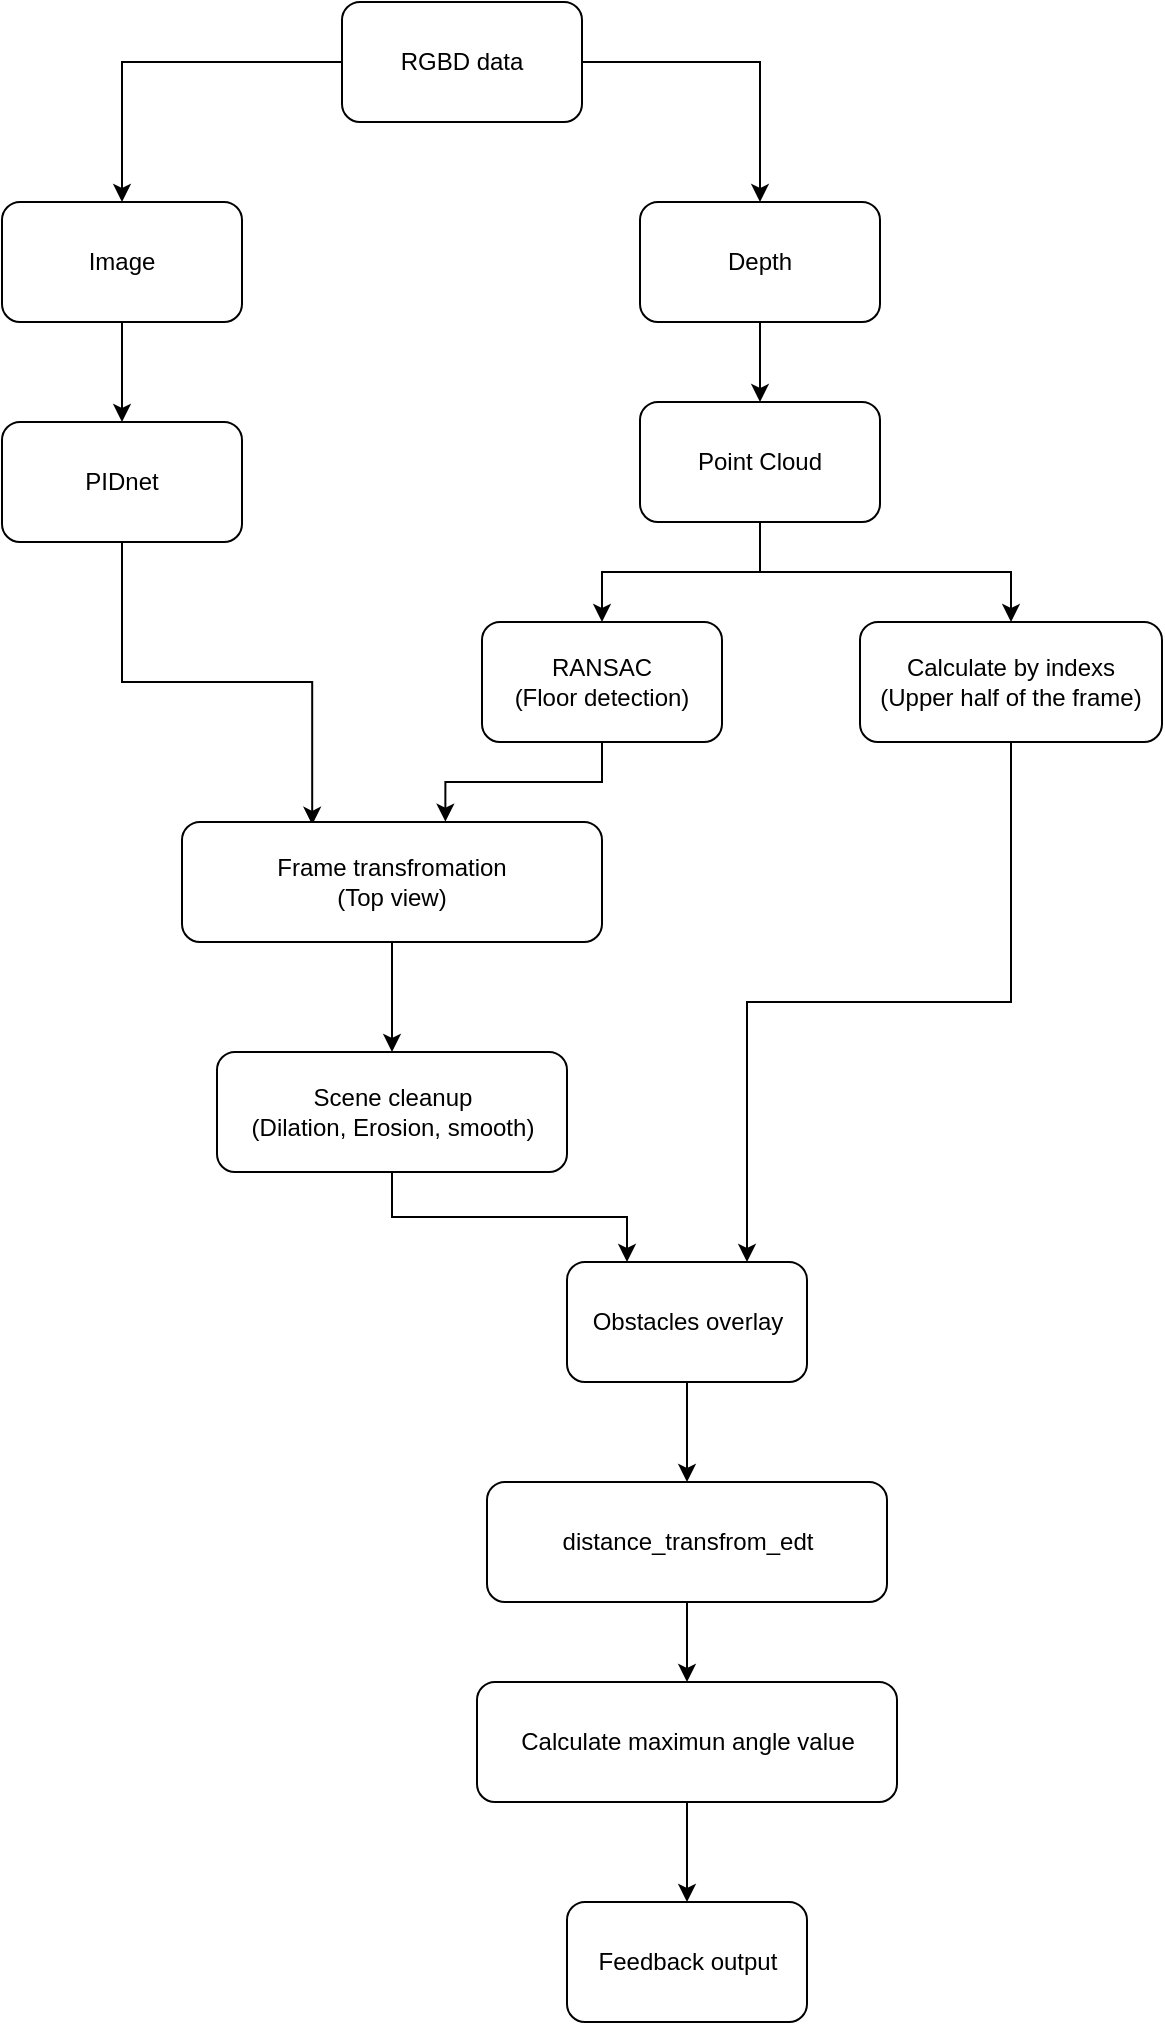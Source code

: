 <mxfile version="21.2.1" type="device">
  <diagram id="C5RBs43oDa-KdzZeNtuy" name="Page-1">
    <mxGraphModel dx="1562" dy="861" grid="1" gridSize="10" guides="1" tooltips="1" connect="1" arrows="1" fold="1" page="1" pageScale="1" pageWidth="827" pageHeight="1169" math="0" shadow="0">
      <root>
        <mxCell id="WIyWlLk6GJQsqaUBKTNV-0" />
        <mxCell id="WIyWlLk6GJQsqaUBKTNV-1" parent="WIyWlLk6GJQsqaUBKTNV-0" />
        <mxCell id="pmTqF0kCfRzBv71aw2vw-10" style="edgeStyle=orthogonalEdgeStyle;rounded=0;orthogonalLoop=1;jettySize=auto;html=1;exitX=1;exitY=0.5;exitDx=0;exitDy=0;entryX=0.5;entryY=0;entryDx=0;entryDy=0;" edge="1" parent="WIyWlLk6GJQsqaUBKTNV-1" source="pmTqF0kCfRzBv71aw2vw-0" target="pmTqF0kCfRzBv71aw2vw-3">
          <mxGeometry relative="1" as="geometry" />
        </mxCell>
        <mxCell id="pmTqF0kCfRzBv71aw2vw-11" style="edgeStyle=orthogonalEdgeStyle;rounded=0;orthogonalLoop=1;jettySize=auto;html=1;entryX=0.5;entryY=0;entryDx=0;entryDy=0;" edge="1" parent="WIyWlLk6GJQsqaUBKTNV-1" source="pmTqF0kCfRzBv71aw2vw-0" target="pmTqF0kCfRzBv71aw2vw-2">
          <mxGeometry relative="1" as="geometry" />
        </mxCell>
        <mxCell id="pmTqF0kCfRzBv71aw2vw-0" value="RGBD data" style="rounded=1;whiteSpace=wrap;html=1;" vertex="1" parent="WIyWlLk6GJQsqaUBKTNV-1">
          <mxGeometry x="200" y="60" width="120" height="60" as="geometry" />
        </mxCell>
        <mxCell id="pmTqF0kCfRzBv71aw2vw-15" style="edgeStyle=orthogonalEdgeStyle;rounded=0;orthogonalLoop=1;jettySize=auto;html=1;exitX=0.5;exitY=1;exitDx=0;exitDy=0;entryX=0.5;entryY=0;entryDx=0;entryDy=0;" edge="1" parent="WIyWlLk6GJQsqaUBKTNV-1" source="pmTqF0kCfRzBv71aw2vw-2" target="pmTqF0kCfRzBv71aw2vw-5">
          <mxGeometry relative="1" as="geometry" />
        </mxCell>
        <mxCell id="pmTqF0kCfRzBv71aw2vw-2" value="Image" style="rounded=1;whiteSpace=wrap;html=1;" vertex="1" parent="WIyWlLk6GJQsqaUBKTNV-1">
          <mxGeometry x="30" y="160" width="120" height="60" as="geometry" />
        </mxCell>
        <mxCell id="pmTqF0kCfRzBv71aw2vw-12" style="edgeStyle=orthogonalEdgeStyle;rounded=0;orthogonalLoop=1;jettySize=auto;html=1;exitX=0.5;exitY=1;exitDx=0;exitDy=0;" edge="1" parent="WIyWlLk6GJQsqaUBKTNV-1" source="pmTqF0kCfRzBv71aw2vw-3" target="pmTqF0kCfRzBv71aw2vw-4">
          <mxGeometry relative="1" as="geometry" />
        </mxCell>
        <mxCell id="pmTqF0kCfRzBv71aw2vw-3" value="Depth" style="rounded=1;whiteSpace=wrap;html=1;" vertex="1" parent="WIyWlLk6GJQsqaUBKTNV-1">
          <mxGeometry x="349" y="160" width="120" height="60" as="geometry" />
        </mxCell>
        <mxCell id="pmTqF0kCfRzBv71aw2vw-13" style="edgeStyle=orthogonalEdgeStyle;rounded=0;orthogonalLoop=1;jettySize=auto;html=1;exitX=0.5;exitY=1;exitDx=0;exitDy=0;entryX=0.5;entryY=0;entryDx=0;entryDy=0;" edge="1" parent="WIyWlLk6GJQsqaUBKTNV-1" source="pmTqF0kCfRzBv71aw2vw-4" target="pmTqF0kCfRzBv71aw2vw-9">
          <mxGeometry relative="1" as="geometry" />
        </mxCell>
        <mxCell id="pmTqF0kCfRzBv71aw2vw-14" style="edgeStyle=orthogonalEdgeStyle;rounded=0;orthogonalLoop=1;jettySize=auto;html=1;exitX=0.5;exitY=1;exitDx=0;exitDy=0;" edge="1" parent="WIyWlLk6GJQsqaUBKTNV-1" source="pmTqF0kCfRzBv71aw2vw-4" target="pmTqF0kCfRzBv71aw2vw-6">
          <mxGeometry relative="1" as="geometry" />
        </mxCell>
        <mxCell id="pmTqF0kCfRzBv71aw2vw-4" value="Point Cloud" style="rounded=1;whiteSpace=wrap;html=1;" vertex="1" parent="WIyWlLk6GJQsqaUBKTNV-1">
          <mxGeometry x="349" y="260" width="120" height="60" as="geometry" />
        </mxCell>
        <mxCell id="pmTqF0kCfRzBv71aw2vw-25" style="edgeStyle=orthogonalEdgeStyle;rounded=0;orthogonalLoop=1;jettySize=auto;html=1;exitX=0.5;exitY=1;exitDx=0;exitDy=0;entryX=0.31;entryY=0.023;entryDx=0;entryDy=0;entryPerimeter=0;" edge="1" parent="WIyWlLk6GJQsqaUBKTNV-1" source="pmTqF0kCfRzBv71aw2vw-5" target="pmTqF0kCfRzBv71aw2vw-17">
          <mxGeometry relative="1" as="geometry" />
        </mxCell>
        <mxCell id="pmTqF0kCfRzBv71aw2vw-5" value="PIDnet" style="rounded=1;whiteSpace=wrap;html=1;" vertex="1" parent="WIyWlLk6GJQsqaUBKTNV-1">
          <mxGeometry x="30" y="270" width="120" height="60" as="geometry" />
        </mxCell>
        <mxCell id="pmTqF0kCfRzBv71aw2vw-31" style="edgeStyle=orthogonalEdgeStyle;rounded=0;orthogonalLoop=1;jettySize=auto;html=1;exitX=0.5;exitY=1;exitDx=0;exitDy=0;entryX=0.75;entryY=0;entryDx=0;entryDy=0;" edge="1" parent="WIyWlLk6GJQsqaUBKTNV-1" source="pmTqF0kCfRzBv71aw2vw-6" target="pmTqF0kCfRzBv71aw2vw-29">
          <mxGeometry relative="1" as="geometry" />
        </mxCell>
        <mxCell id="pmTqF0kCfRzBv71aw2vw-6" value="Calculate by indexs&lt;br&gt;(Upper half of the frame)" style="rounded=1;whiteSpace=wrap;html=1;" vertex="1" parent="WIyWlLk6GJQsqaUBKTNV-1">
          <mxGeometry x="459" y="370" width="151" height="60" as="geometry" />
        </mxCell>
        <mxCell id="pmTqF0kCfRzBv71aw2vw-26" style="edgeStyle=orthogonalEdgeStyle;rounded=0;orthogonalLoop=1;jettySize=auto;html=1;exitX=0.5;exitY=1;exitDx=0;exitDy=0;entryX=0.627;entryY=-0.003;entryDx=0;entryDy=0;entryPerimeter=0;" edge="1" parent="WIyWlLk6GJQsqaUBKTNV-1" source="pmTqF0kCfRzBv71aw2vw-9" target="pmTqF0kCfRzBv71aw2vw-17">
          <mxGeometry relative="1" as="geometry" />
        </mxCell>
        <mxCell id="pmTqF0kCfRzBv71aw2vw-9" value="RANSAC&lt;br&gt;(Floor detection)" style="rounded=1;whiteSpace=wrap;html=1;" vertex="1" parent="WIyWlLk6GJQsqaUBKTNV-1">
          <mxGeometry x="270" y="370" width="120" height="60" as="geometry" />
        </mxCell>
        <mxCell id="pmTqF0kCfRzBv71aw2vw-28" style="edgeStyle=orthogonalEdgeStyle;rounded=0;orthogonalLoop=1;jettySize=auto;html=1;exitX=0.5;exitY=1;exitDx=0;exitDy=0;entryX=0.5;entryY=0;entryDx=0;entryDy=0;" edge="1" parent="WIyWlLk6GJQsqaUBKTNV-1" source="pmTqF0kCfRzBv71aw2vw-17" target="pmTqF0kCfRzBv71aw2vw-27">
          <mxGeometry relative="1" as="geometry" />
        </mxCell>
        <mxCell id="pmTqF0kCfRzBv71aw2vw-17" value="Frame transfromation&lt;br&gt;(Top view)" style="rounded=1;whiteSpace=wrap;html=1;" vertex="1" parent="WIyWlLk6GJQsqaUBKTNV-1">
          <mxGeometry x="120" y="470" width="210" height="60" as="geometry" />
        </mxCell>
        <mxCell id="pmTqF0kCfRzBv71aw2vw-30" style="edgeStyle=orthogonalEdgeStyle;rounded=0;orthogonalLoop=1;jettySize=auto;html=1;exitX=0.5;exitY=1;exitDx=0;exitDy=0;entryX=0.25;entryY=0;entryDx=0;entryDy=0;" edge="1" parent="WIyWlLk6GJQsqaUBKTNV-1" source="pmTqF0kCfRzBv71aw2vw-27" target="pmTqF0kCfRzBv71aw2vw-29">
          <mxGeometry relative="1" as="geometry" />
        </mxCell>
        <mxCell id="pmTqF0kCfRzBv71aw2vw-27" value="Scene cleanup&lt;br&gt;(Dilation, Erosion, smooth)" style="rounded=1;whiteSpace=wrap;html=1;" vertex="1" parent="WIyWlLk6GJQsqaUBKTNV-1">
          <mxGeometry x="137.5" y="585" width="175" height="60" as="geometry" />
        </mxCell>
        <mxCell id="pmTqF0kCfRzBv71aw2vw-35" style="edgeStyle=orthogonalEdgeStyle;rounded=0;orthogonalLoop=1;jettySize=auto;html=1;exitX=0.5;exitY=1;exitDx=0;exitDy=0;entryX=0.5;entryY=0;entryDx=0;entryDy=0;fontFamily=Helvetica;fontSize=12;fontColor=default;" edge="1" parent="WIyWlLk6GJQsqaUBKTNV-1" source="pmTqF0kCfRzBv71aw2vw-29" target="pmTqF0kCfRzBv71aw2vw-34">
          <mxGeometry relative="1" as="geometry" />
        </mxCell>
        <mxCell id="pmTqF0kCfRzBv71aw2vw-29" value="Obstacles overlay" style="rounded=1;whiteSpace=wrap;html=1;" vertex="1" parent="WIyWlLk6GJQsqaUBKTNV-1">
          <mxGeometry x="312.5" y="690" width="120" height="60" as="geometry" />
        </mxCell>
        <mxCell id="pmTqF0kCfRzBv71aw2vw-42" style="edgeStyle=orthogonalEdgeStyle;rounded=0;orthogonalLoop=1;jettySize=auto;html=1;exitX=0.5;exitY=1;exitDx=0;exitDy=0;entryX=0.5;entryY=0;entryDx=0;entryDy=0;fontFamily=Helvetica;fontSize=12;fontColor=default;" edge="1" parent="WIyWlLk6GJQsqaUBKTNV-1" source="pmTqF0kCfRzBv71aw2vw-34" target="pmTqF0kCfRzBv71aw2vw-36">
          <mxGeometry relative="1" as="geometry" />
        </mxCell>
        <mxCell id="pmTqF0kCfRzBv71aw2vw-34" value="distance_transfrom_edt" style="rounded=1;whiteSpace=wrap;html=1;strokeColor=default;fontFamily=Helvetica;fontSize=12;fontColor=default;fillColor=default;" vertex="1" parent="WIyWlLk6GJQsqaUBKTNV-1">
          <mxGeometry x="272.5" y="800" width="200" height="60" as="geometry" />
        </mxCell>
        <mxCell id="pmTqF0kCfRzBv71aw2vw-40" style="edgeStyle=orthogonalEdgeStyle;rounded=0;orthogonalLoop=1;jettySize=auto;html=1;exitX=0.5;exitY=1;exitDx=0;exitDy=0;entryX=0.5;entryY=0;entryDx=0;entryDy=0;fontFamily=Helvetica;fontSize=12;fontColor=default;" edge="1" parent="WIyWlLk6GJQsqaUBKTNV-1" source="pmTqF0kCfRzBv71aw2vw-36" target="pmTqF0kCfRzBv71aw2vw-39">
          <mxGeometry relative="1" as="geometry" />
        </mxCell>
        <mxCell id="pmTqF0kCfRzBv71aw2vw-36" value="Calculate maximun angle value" style="rounded=1;whiteSpace=wrap;html=1;strokeColor=default;fontFamily=Helvetica;fontSize=12;fontColor=default;fillColor=default;" vertex="1" parent="WIyWlLk6GJQsqaUBKTNV-1">
          <mxGeometry x="267.5" y="900" width="210" height="60" as="geometry" />
        </mxCell>
        <mxCell id="pmTqF0kCfRzBv71aw2vw-39" value="Feedback output" style="rounded=1;whiteSpace=wrap;html=1;strokeColor=default;fontFamily=Helvetica;fontSize=12;fontColor=default;fillColor=default;" vertex="1" parent="WIyWlLk6GJQsqaUBKTNV-1">
          <mxGeometry x="312.5" y="1010" width="120" height="60" as="geometry" />
        </mxCell>
      </root>
    </mxGraphModel>
  </diagram>
</mxfile>
